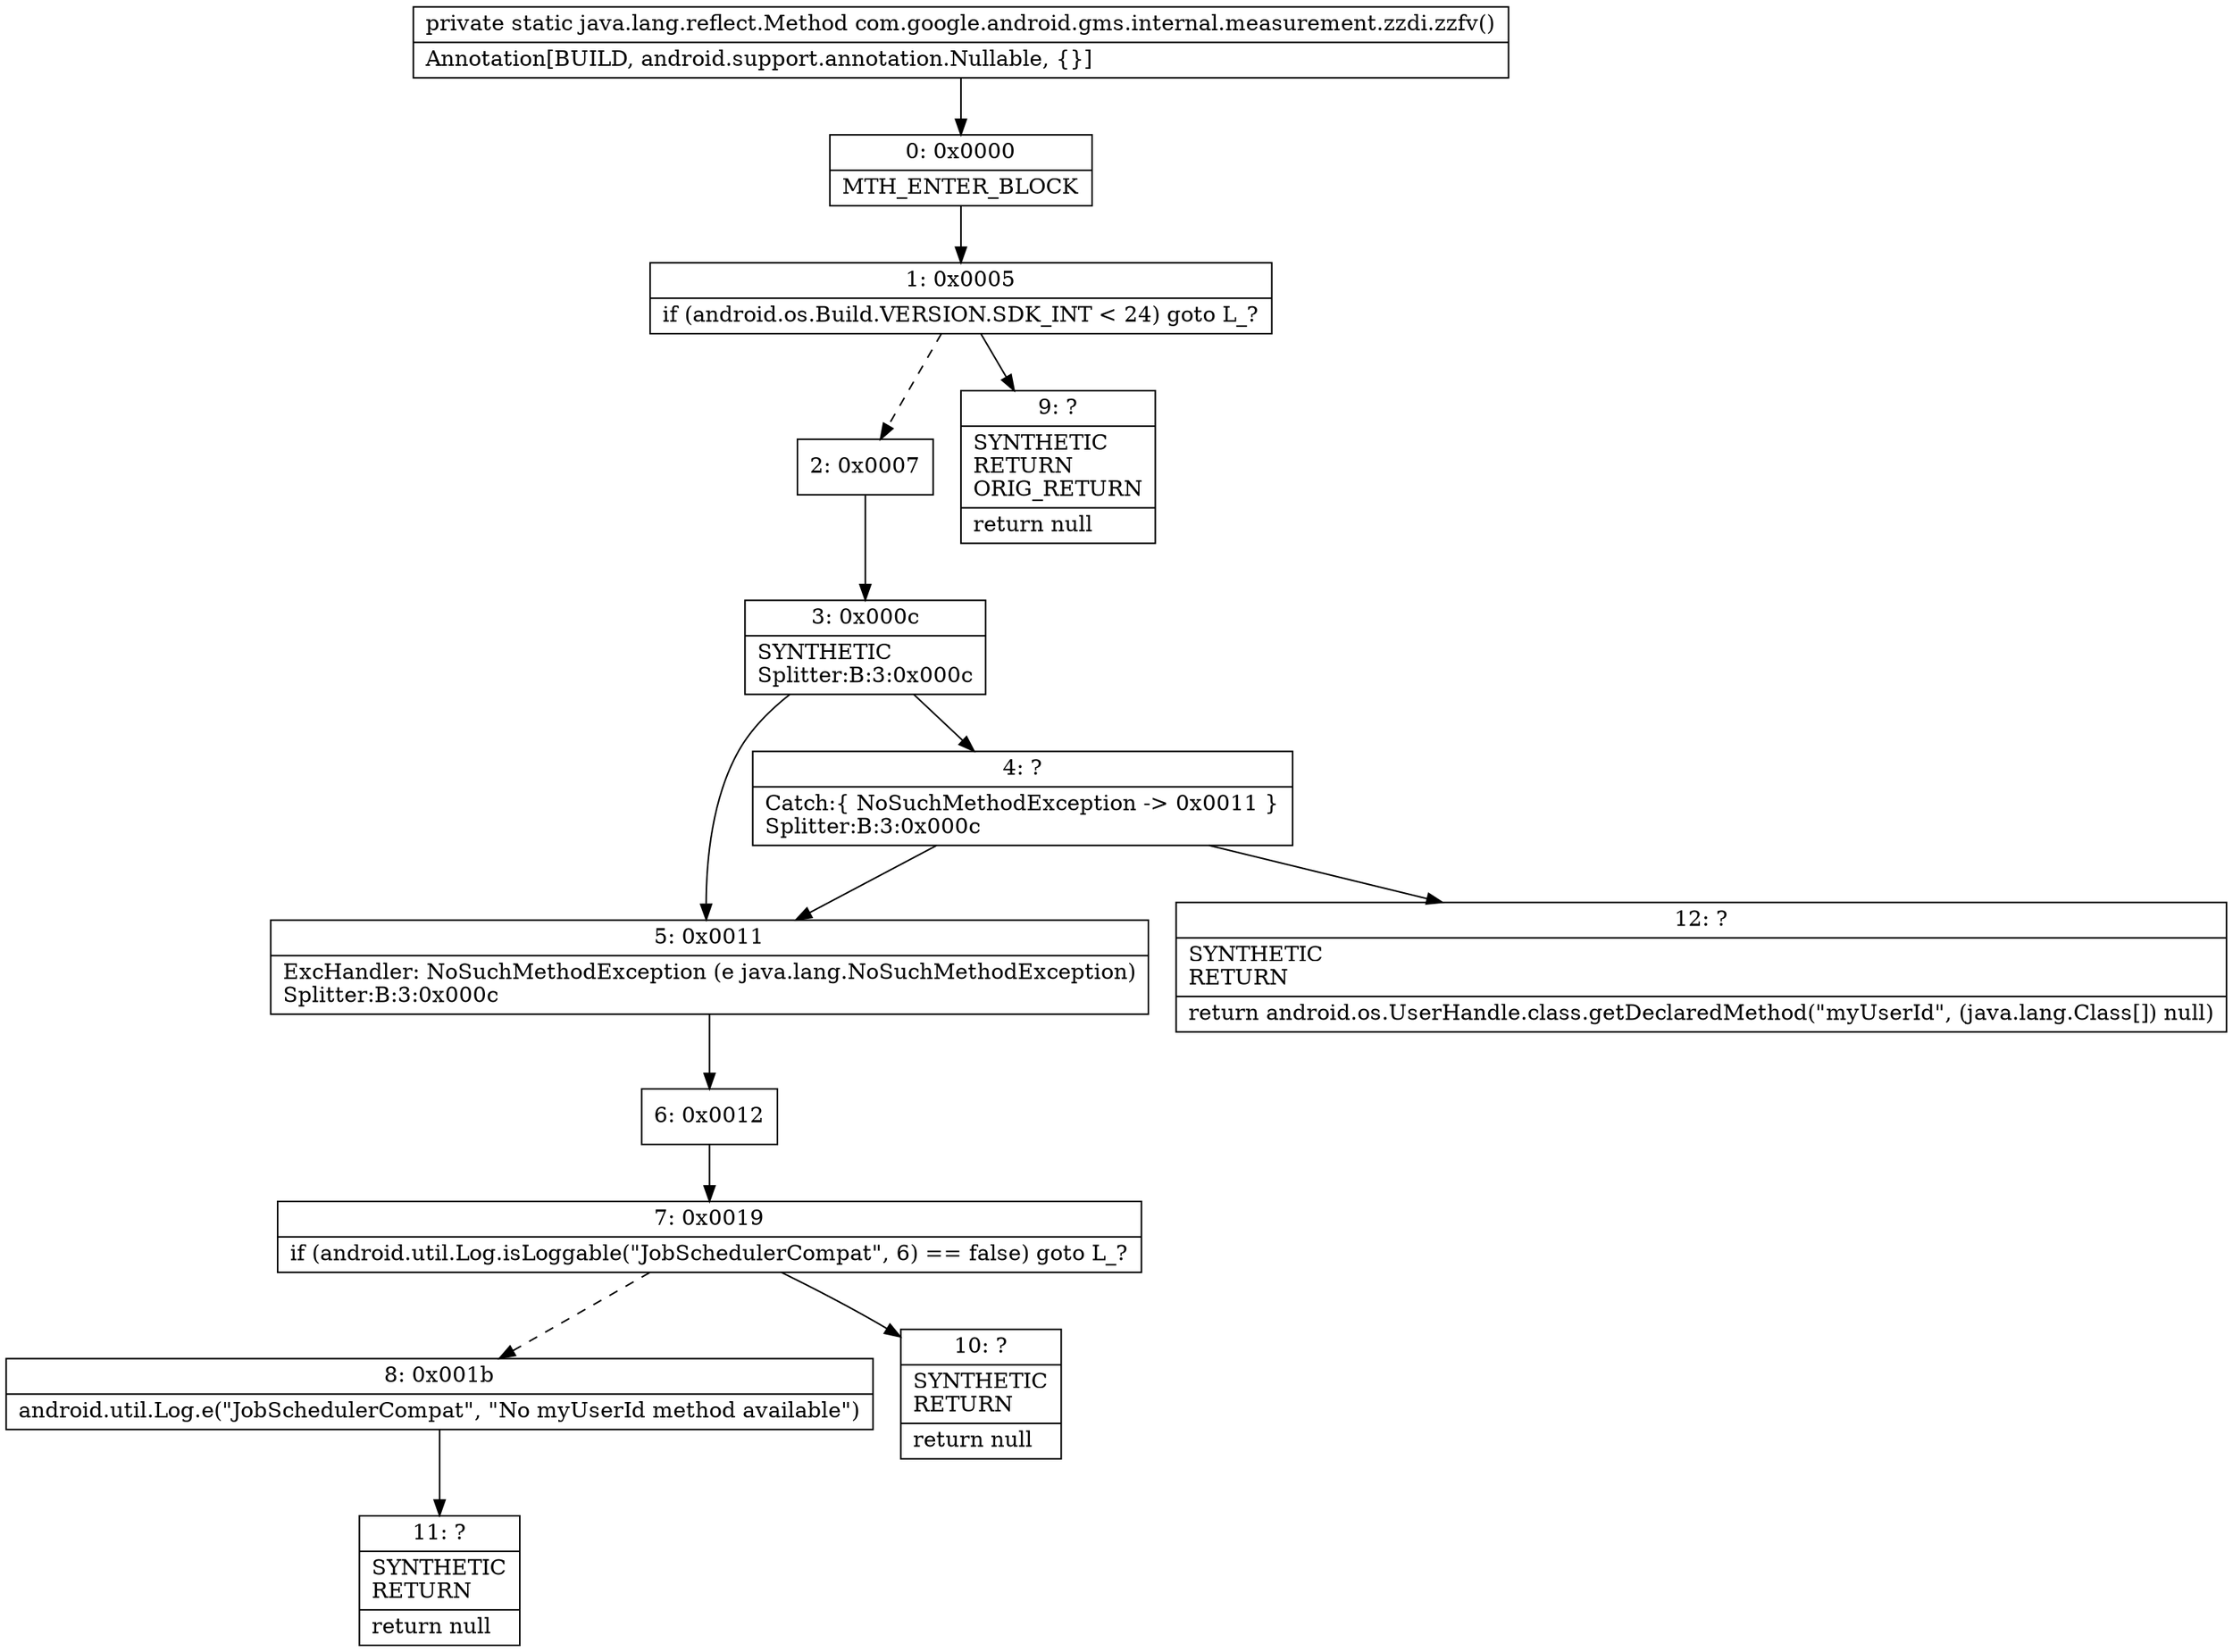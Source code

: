 digraph "CFG forcom.google.android.gms.internal.measurement.zzdi.zzfv()Ljava\/lang\/reflect\/Method;" {
Node_0 [shape=record,label="{0\:\ 0x0000|MTH_ENTER_BLOCK\l}"];
Node_1 [shape=record,label="{1\:\ 0x0005|if (android.os.Build.VERSION.SDK_INT \< 24) goto L_?\l}"];
Node_2 [shape=record,label="{2\:\ 0x0007}"];
Node_3 [shape=record,label="{3\:\ 0x000c|SYNTHETIC\lSplitter:B:3:0x000c\l}"];
Node_4 [shape=record,label="{4\:\ ?|Catch:\{ NoSuchMethodException \-\> 0x0011 \}\lSplitter:B:3:0x000c\l}"];
Node_5 [shape=record,label="{5\:\ 0x0011|ExcHandler: NoSuchMethodException (e java.lang.NoSuchMethodException)\lSplitter:B:3:0x000c\l}"];
Node_6 [shape=record,label="{6\:\ 0x0012}"];
Node_7 [shape=record,label="{7\:\ 0x0019|if (android.util.Log.isLoggable(\"JobSchedulerCompat\", 6) == false) goto L_?\l}"];
Node_8 [shape=record,label="{8\:\ 0x001b|android.util.Log.e(\"JobSchedulerCompat\", \"No myUserId method available\")\l}"];
Node_9 [shape=record,label="{9\:\ ?|SYNTHETIC\lRETURN\lORIG_RETURN\l|return null\l}"];
Node_10 [shape=record,label="{10\:\ ?|SYNTHETIC\lRETURN\l|return null\l}"];
Node_11 [shape=record,label="{11\:\ ?|SYNTHETIC\lRETURN\l|return null\l}"];
Node_12 [shape=record,label="{12\:\ ?|SYNTHETIC\lRETURN\l|return android.os.UserHandle.class.getDeclaredMethod(\"myUserId\", (java.lang.Class[]) null)\l}"];
MethodNode[shape=record,label="{private static java.lang.reflect.Method com.google.android.gms.internal.measurement.zzdi.zzfv()  | Annotation[BUILD, android.support.annotation.Nullable, \{\}]\l}"];
MethodNode -> Node_0;
Node_0 -> Node_1;
Node_1 -> Node_2[style=dashed];
Node_1 -> Node_9;
Node_2 -> Node_3;
Node_3 -> Node_4;
Node_3 -> Node_5;
Node_4 -> Node_5;
Node_4 -> Node_12;
Node_5 -> Node_6;
Node_6 -> Node_7;
Node_7 -> Node_8[style=dashed];
Node_7 -> Node_10;
Node_8 -> Node_11;
}


